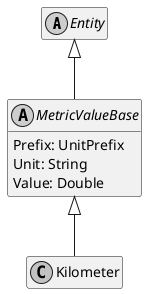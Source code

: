 ﻿@startuml
skinparam monochrome true
hide empty members

abstract class Entity {
}

Entity <|-- MetricValueBase

abstract class MetricValueBase {
    Prefix: UnitPrefix
    Unit: String
    Value: Double
}

MetricValueBase <|-- Kilometer

class Kilometer {
}

@enduml
